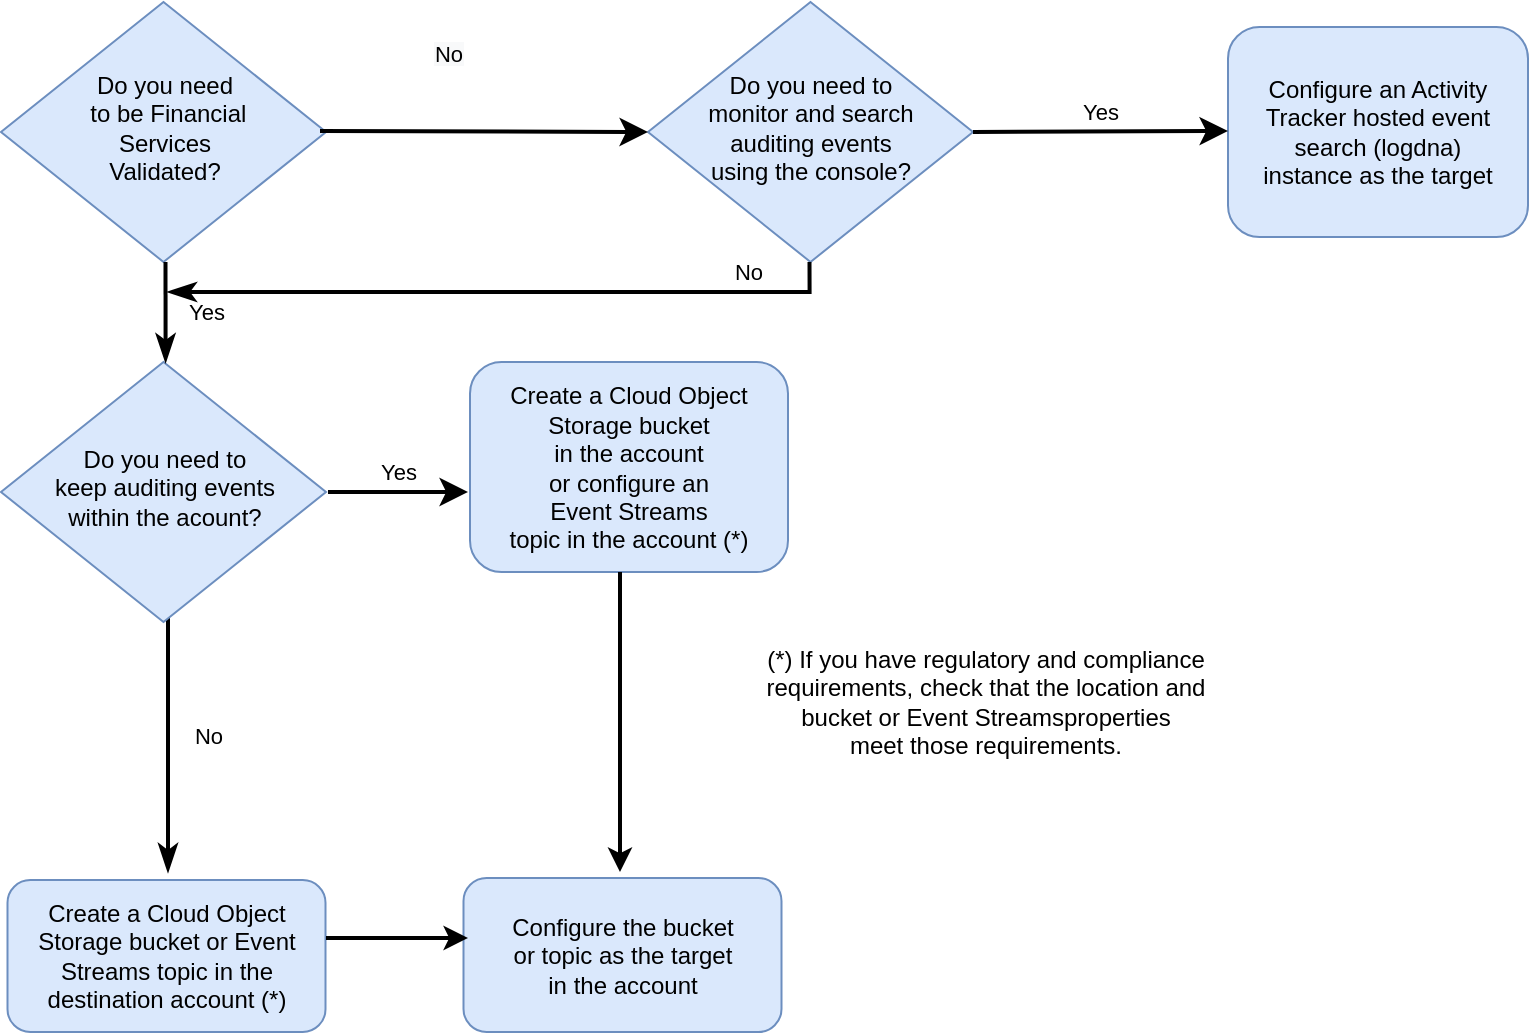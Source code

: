 <mxfile version="20.3.0" type="device"><diagram id="C5RBs43oDa-KdzZeNtuy" name="Page-1"><mxGraphModel dx="1102" dy="865" grid="1" gridSize="10" guides="1" tooltips="1" connect="1" arrows="1" fold="1" page="1" pageScale="1" pageWidth="827" pageHeight="1169" math="0" shadow="0"><root><mxCell id="WIyWlLk6GJQsqaUBKTNV-0"/><mxCell id="WIyWlLk6GJQsqaUBKTNV-1" parent="WIyWlLk6GJQsqaUBKTNV-0"/><mxCell id="-zZLiA7XiUUWfvhyVGcx-20" value="No" style="rounded=0;html=1;jettySize=auto;orthogonalLoop=1;fontSize=11;endArrow=classicThin;endFill=1;endSize=8;strokeWidth=2;shadow=0;labelBackgroundColor=none;edgeStyle=orthogonalEdgeStyle;exitX=0.5;exitY=1;exitDx=0;exitDy=0;" parent="WIyWlLk6GJQsqaUBKTNV-1" edge="1"><mxGeometry y="20" relative="1" as="geometry"><mxPoint as="offset"/><mxPoint x="118.75" y="625" as="sourcePoint"/><mxPoint x="120" y="760" as="targetPoint"/><Array as="points"><mxPoint x="120" y="625"/></Array></mxGeometry></mxCell><mxCell id="-zZLiA7XiUUWfvhyVGcx-0" value="Do you need&lt;br&gt;&amp;nbsp;to be Financial&lt;br&gt;Services &lt;br&gt;Validated?" style="rhombus;whiteSpace=wrap;html=1;shadow=0;fontFamily=Helvetica;fontSize=12;align=center;strokeWidth=1;spacing=6;spacingTop=-4;fillColor=#dae8fc;strokeColor=#6c8ebf;" parent="WIyWlLk6GJQsqaUBKTNV-1" vertex="1"><mxGeometry x="36.5" y="325" width="162.5" height="130" as="geometry"/></mxCell><mxCell id="-zZLiA7XiUUWfvhyVGcx-2" value="Do you need to &lt;br&gt;monitor and search&lt;br&gt;auditing events&lt;br&gt;using the console?" style="rhombus;whiteSpace=wrap;html=1;shadow=0;fontFamily=Helvetica;fontSize=12;align=center;strokeWidth=1;spacing=6;spacingTop=-4;fillColor=#dae8fc;strokeColor=#6c8ebf;" parent="WIyWlLk6GJQsqaUBKTNV-1" vertex="1"><mxGeometry x="360" y="325" width="162.5" height="130" as="geometry"/></mxCell><mxCell id="-zZLiA7XiUUWfvhyVGcx-3" value="Configure an Activity Tracker hosted event search (logdna)&lt;br&gt;instance as the target" style="rounded=1;whiteSpace=wrap;html=1;fontSize=12;glass=0;strokeWidth=1;shadow=0;fillColor=#dae8fc;strokeColor=#6c8ebf;" parent="WIyWlLk6GJQsqaUBKTNV-1" vertex="1"><mxGeometry x="650" y="337.5" width="150" height="105" as="geometry"/></mxCell><mxCell id="-zZLiA7XiUUWfvhyVGcx-4" value="Do you need to &lt;br&gt;keep auditing events &lt;br&gt;within the acount?" style="rhombus;whiteSpace=wrap;html=1;shadow=0;fontFamily=Helvetica;fontSize=12;align=center;strokeWidth=1;spacing=6;spacingTop=-4;fillColor=#dae8fc;strokeColor=#6c8ebf;" parent="WIyWlLk6GJQsqaUBKTNV-1" vertex="1"><mxGeometry x="36.5" y="505" width="162.5" height="130" as="geometry"/></mxCell><mxCell id="-zZLiA7XiUUWfvhyVGcx-5" value="Create a Cloud Object Storage bucket &lt;br&gt;in the account &lt;br&gt;or configure an&lt;br&gt;Event Streams &lt;br&gt;topic in the account (*)" style="rounded=1;whiteSpace=wrap;html=1;fontSize=12;glass=0;strokeWidth=1;shadow=0;fillColor=#dae8fc;strokeColor=#6c8ebf;" parent="WIyWlLk6GJQsqaUBKTNV-1" vertex="1"><mxGeometry x="271" y="505" width="159" height="105" as="geometry"/></mxCell><mxCell id="-zZLiA7XiUUWfvhyVGcx-6" value="Configure the bucket &lt;br&gt;or topic as the target &lt;br&gt;in the account" style="rounded=1;whiteSpace=wrap;html=1;fontSize=12;glass=0;strokeWidth=1;shadow=0;fillColor=#dae8fc;strokeColor=#6c8ebf;" parent="WIyWlLk6GJQsqaUBKTNV-1" vertex="1"><mxGeometry x="267.75" y="763" width="159" height="77" as="geometry"/></mxCell><mxCell id="-zZLiA7XiUUWfvhyVGcx-8" value="Create a Cloud Object Storage bucket or Event Streams topic in the&lt;br&gt;destination account (*)" style="rounded=1;whiteSpace=wrap;html=1;fontSize=12;glass=0;strokeWidth=1;shadow=0;fillColor=#dae8fc;strokeColor=#6c8ebf;" parent="WIyWlLk6GJQsqaUBKTNV-1" vertex="1"><mxGeometry x="39.75" y="764" width="159" height="76" as="geometry"/></mxCell><mxCell id="-zZLiA7XiUUWfvhyVGcx-9" value="Yes" style="edgeStyle=orthogonalEdgeStyle;rounded=0;html=1;jettySize=auto;orthogonalLoop=1;fontSize=11;endArrow=classic;endFill=1;endSize=8;strokeWidth=2;shadow=0;labelBackgroundColor=none;" parent="WIyWlLk6GJQsqaUBKTNV-1" edge="1"><mxGeometry y="10" relative="1" as="geometry"><mxPoint as="offset"/><mxPoint x="200" y="570" as="sourcePoint"/><mxPoint x="270" y="570" as="targetPoint"/><Array as="points"/></mxGeometry></mxCell><mxCell id="-zZLiA7XiUUWfvhyVGcx-14" value="Yes" style="edgeStyle=orthogonalEdgeStyle;rounded=0;html=1;jettySize=auto;orthogonalLoop=1;fontSize=11;endArrow=classic;endFill=1;endSize=8;strokeWidth=2;shadow=0;labelBackgroundColor=none;exitX=1;exitY=0.5;exitDx=0;exitDy=0;" parent="WIyWlLk6GJQsqaUBKTNV-1" source="-zZLiA7XiUUWfvhyVGcx-2" edge="1"><mxGeometry y="10" relative="1" as="geometry"><mxPoint as="offset"/><mxPoint x="600" y="389.5" as="sourcePoint"/><mxPoint x="650" y="389.5" as="targetPoint"/></mxGeometry></mxCell><mxCell id="-zZLiA7XiUUWfvhyVGcx-15" value="&lt;meta charset=&quot;utf-8&quot;&gt;&lt;span style=&quot;color: rgb(0, 0, 0); font-family: Helvetica; font-size: 11px; font-style: normal; font-variant-ligatures: normal; font-variant-caps: normal; font-weight: 400; letter-spacing: normal; orphans: 2; text-align: center; text-indent: 0px; text-transform: none; widows: 2; word-spacing: 0px; -webkit-text-stroke-width: 0px; background-color: rgb(248, 249, 250); text-decoration-thickness: initial; text-decoration-style: initial; text-decoration-color: initial; float: none; display: inline !important;&quot;&gt;No&lt;/span&gt;" style="edgeStyle=orthogonalEdgeStyle;rounded=0;html=1;jettySize=auto;orthogonalLoop=1;fontSize=11;endArrow=classic;endFill=1;endSize=8;strokeWidth=2;shadow=0;labelBackgroundColor=none;entryX=0;entryY=0.5;entryDx=0;entryDy=0;" parent="WIyWlLk6GJQsqaUBKTNV-1" target="-zZLiA7XiUUWfvhyVGcx-2" edge="1"><mxGeometry x="-0.003" y="20" relative="1" as="geometry"><mxPoint x="-18" y="-19" as="offset"/><mxPoint x="196" y="389.5" as="sourcePoint"/><mxPoint x="246" y="389.5" as="targetPoint"/></mxGeometry></mxCell><mxCell id="-zZLiA7XiUUWfvhyVGcx-21" value="" style="endArrow=classic;html=1;rounded=0;strokeWidth=2;" parent="WIyWlLk6GJQsqaUBKTNV-1" edge="1"><mxGeometry width="50" height="50" relative="1" as="geometry"><mxPoint x="199" y="793" as="sourcePoint"/><mxPoint x="270" y="793" as="targetPoint"/></mxGeometry></mxCell><mxCell id="-zZLiA7XiUUWfvhyVGcx-26" value="" style="endArrow=classic;html=1;rounded=0;strokeWidth=2;" parent="WIyWlLk6GJQsqaUBKTNV-1" edge="1"><mxGeometry width="50" height="50" relative="1" as="geometry"><mxPoint x="346" y="610" as="sourcePoint"/><mxPoint x="346" y="760" as="targetPoint"/></mxGeometry></mxCell><mxCell id="-zZLiA7XiUUWfvhyVGcx-27" value="(*) If you have regulatory and compliance requirements, check that the location and bucket or Event Streamsproperties &lt;br&gt;meet those requirements." style="text;html=1;strokeColor=none;fillColor=none;align=center;verticalAlign=middle;whiteSpace=wrap;rounded=0;" parent="WIyWlLk6GJQsqaUBKTNV-1" vertex="1"><mxGeometry x="414" y="620" width="230" height="110" as="geometry"/></mxCell><mxCell id="FTHFucleVGUws2B4gbDo-0" value="Yes" style="rounded=0;html=1;jettySize=auto;orthogonalLoop=1;fontSize=11;endArrow=classicThin;endFill=1;endSize=8;strokeWidth=2;shadow=0;labelBackgroundColor=none;edgeStyle=orthogonalEdgeStyle;exitX=0.5;exitY=1;exitDx=0;exitDy=0;" parent="WIyWlLk6GJQsqaUBKTNV-1" edge="1"><mxGeometry y="20" relative="1" as="geometry"><mxPoint as="offset"/><mxPoint x="118.75" y="455" as="sourcePoint"/><mxPoint x="118.8" y="505.04" as="targetPoint"/></mxGeometry></mxCell><mxCell id="s0KRgAMfB8ahulPIEMu9-6" value="No" style="rounded=0;html=1;jettySize=auto;orthogonalLoop=1;fontSize=11;endArrow=classicThin;endFill=1;endSize=8;strokeWidth=2;shadow=0;labelBackgroundColor=none;edgeStyle=orthogonalEdgeStyle;exitX=0.5;exitY=1;exitDx=0;exitDy=0;" parent="WIyWlLk6GJQsqaUBKTNV-1" edge="1"><mxGeometry x="-0.727" y="-10" relative="1" as="geometry"><mxPoint as="offset"/><mxPoint x="440.75" y="455" as="sourcePoint"/><mxPoint x="120" y="470" as="targetPoint"/><Array as="points"><mxPoint x="441" y="470"/></Array></mxGeometry></mxCell></root></mxGraphModel></diagram></mxfile>